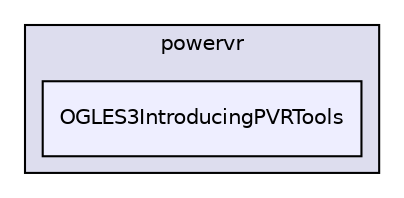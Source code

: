 digraph "PVR/SDK_3.4/Examples/Beginner/05_IntroducingPVRTools/OGLES3/Build/Android/src/com/powervr/OGLES3IntroducingPVRTools" {
  compound=true
  node [ fontsize="10", fontname="Helvetica"];
  edge [ labelfontsize="10", labelfontname="Helvetica"];
  subgraph clusterdir_00745f0583e90f3a7339de6d84c36772 {
    graph [ bgcolor="#ddddee", pencolor="black", label="powervr" fontname="Helvetica", fontsize="10", URL="dir_00745f0583e90f3a7339de6d84c36772.html"]
  dir_7a676661acbcf5b20f994b96dbe0a3b0 [shape=box, label="OGLES3IntroducingPVRTools", style="filled", fillcolor="#eeeeff", pencolor="black", URL="dir_7a676661acbcf5b20f994b96dbe0a3b0.html"];
  }
}
